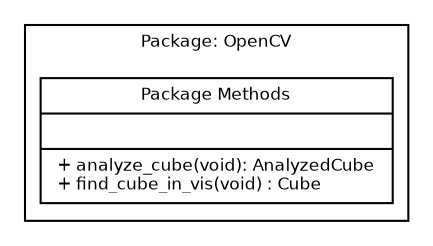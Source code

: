 
digraph G {
    fontname = "Bitstream Vera Sans"
    fontsize = 8

    node [
        fontname = "Bitstream Vera Sans"
        fontsize = 8
        shape = "record"
    ]

    edge [
        fontname = "Bitstream Vera Sans"
        fontsize = 8
    ]

    subgraph clusterOCV {
        label = "Package: OpenCV"
        OCV [
            label = "{Package Methods||+ analyze_cube(void): AnalyzedCube\l
+ find_cube_in_vis(void) : Cube\l
}"
        ]

    }

}
